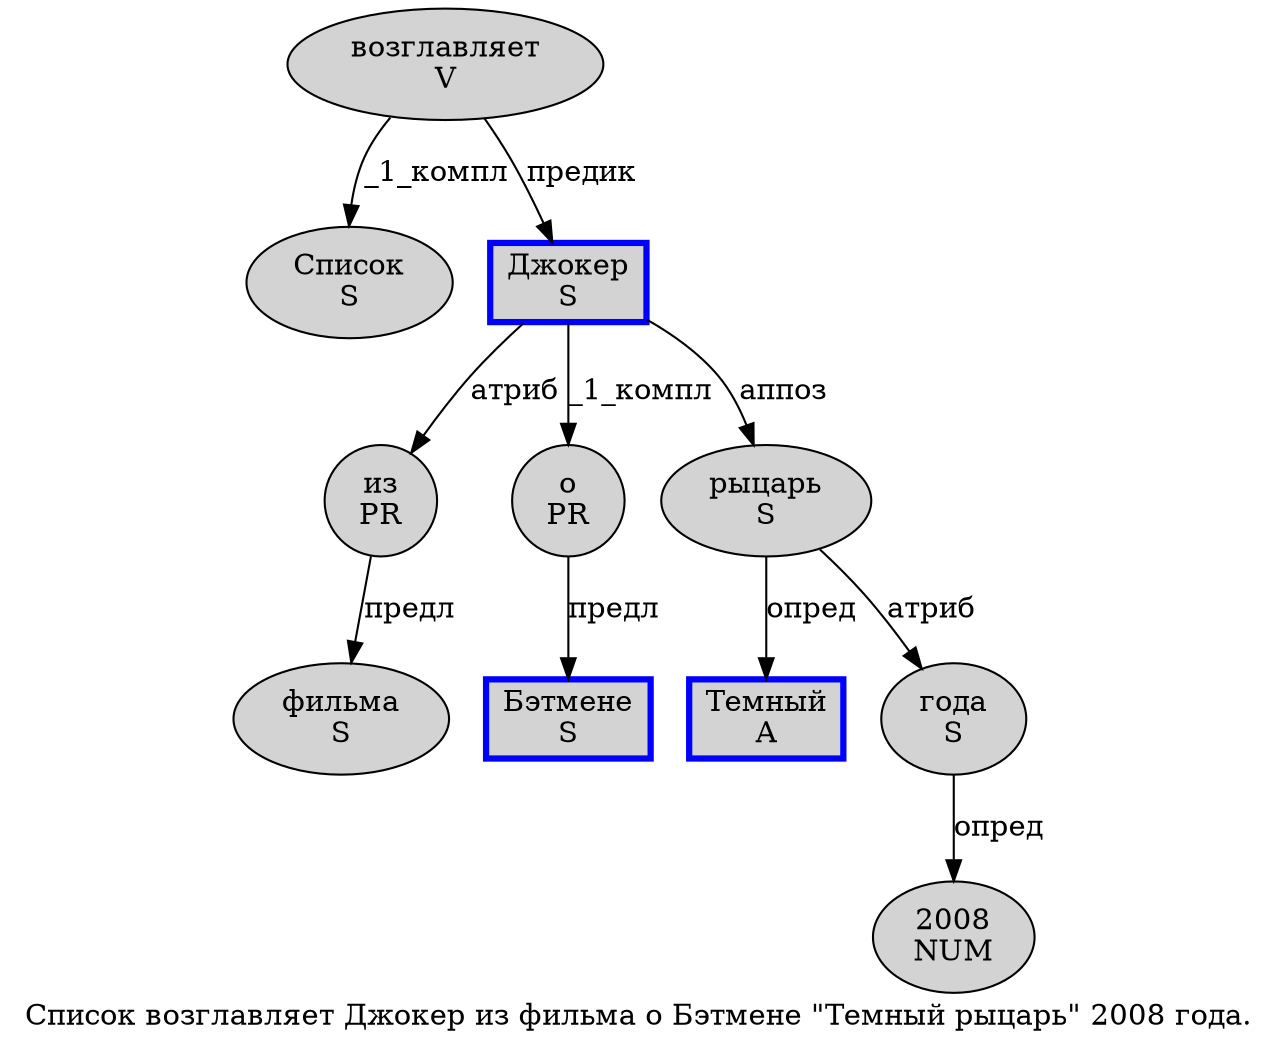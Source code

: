 digraph SENTENCE_1551 {
	graph [label="Список возглавляет Джокер из фильма о Бэтмене \"Темный рыцарь\" 2008 года."]
	node [style=filled]
		0 [label="Список
S" color="" fillcolor=lightgray penwidth=1 shape=ellipse]
		1 [label="возглавляет
V" color="" fillcolor=lightgray penwidth=1 shape=ellipse]
		2 [label="Джокер
S" color=blue fillcolor=lightgray penwidth=3 shape=box]
		3 [label="из
PR" color="" fillcolor=lightgray penwidth=1 shape=ellipse]
		4 [label="фильма
S" color="" fillcolor=lightgray penwidth=1 shape=ellipse]
		5 [label="о
PR" color="" fillcolor=lightgray penwidth=1 shape=ellipse]
		6 [label="Бэтмене
S" color=blue fillcolor=lightgray penwidth=3 shape=box]
		8 [label="Темный
A" color=blue fillcolor=lightgray penwidth=3 shape=box]
		9 [label="рыцарь
S" color="" fillcolor=lightgray penwidth=1 shape=ellipse]
		11 [label="2008
NUM" color="" fillcolor=lightgray penwidth=1 shape=ellipse]
		12 [label="года
S" color="" fillcolor=lightgray penwidth=1 shape=ellipse]
			1 -> 0 [label="_1_компл"]
			1 -> 2 [label="предик"]
			3 -> 4 [label="предл"]
			2 -> 3 [label="атриб"]
			2 -> 5 [label="_1_компл"]
			2 -> 9 [label="аппоз"]
			5 -> 6 [label="предл"]
			12 -> 11 [label="опред"]
			9 -> 8 [label="опред"]
			9 -> 12 [label="атриб"]
}